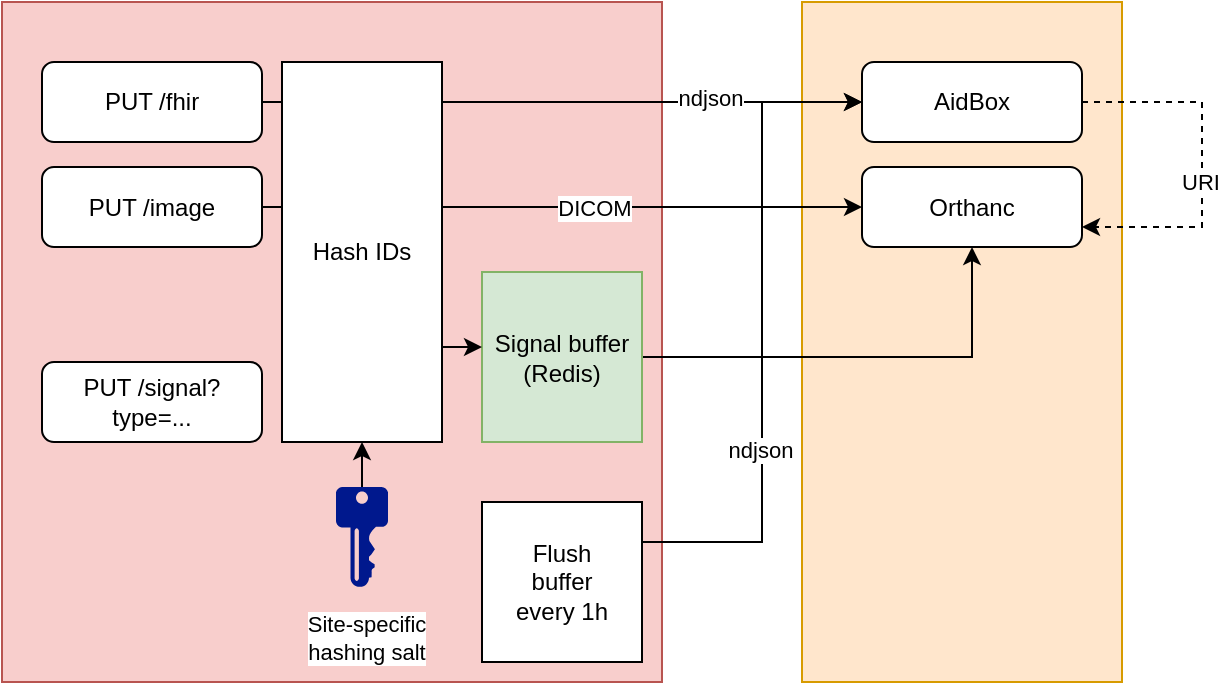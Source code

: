 <mxfile version="17.4.0" type="github">
  <diagram id="kB0L_LBbq_Od7LeM9ER5" name="Page-1">
    <mxGraphModel dx="1482" dy="910" grid="1" gridSize="10" guides="1" tooltips="1" connect="1" arrows="1" fold="1" page="1" pageScale="1" pageWidth="1100" pageHeight="850" math="0" shadow="0">
      <root>
        <mxCell id="0" />
        <mxCell id="1" parent="0" />
        <mxCell id="aw1Xjff3ypX7XEzYh5pD-27" value="" style="rounded=0;whiteSpace=wrap;html=1;fillColor=#ffe6cc;strokeColor=#d79b00;" parent="1" vertex="1">
          <mxGeometry x="960" y="100" width="160" height="340" as="geometry" />
        </mxCell>
        <mxCell id="aw1Xjff3ypX7XEzYh5pD-9" value="&lt;meta charset=&quot;utf-8&quot;&gt;&lt;span style=&quot;color: rgb(0, 0, 0); font-family: helvetica; font-size: 12px; font-style: normal; font-weight: 400; letter-spacing: normal; text-align: center; text-indent: 0px; text-transform: none; word-spacing: 0px; background-color: rgb(248, 249, 250); display: inline; float: none;&quot;&gt;Hash IDs&lt;/span&gt;" style="rounded=0;whiteSpace=wrap;html=1;fillColor=#f8cecc;strokeColor=#b85450;" parent="1" vertex="1">
          <mxGeometry x="560" y="100" width="330" height="340" as="geometry" />
        </mxCell>
        <mxCell id="aw1Xjff3ypX7XEzYh5pD-31" style="edgeStyle=orthogonalEdgeStyle;rounded=0;orthogonalLoop=1;jettySize=auto;html=1;exitX=1;exitY=0.5;exitDx=0;exitDy=0;" parent="1" source="aw1Xjff3ypX7XEzYh5pD-12" target="aw1Xjff3ypX7XEzYh5pD-28" edge="1">
          <mxGeometry relative="1" as="geometry" />
        </mxCell>
        <mxCell id="aw1Xjff3ypX7XEzYh5pD-51" value="ndjson" style="edgeLabel;html=1;align=center;verticalAlign=middle;resizable=0;points=[];" parent="aw1Xjff3ypX7XEzYh5pD-31" vertex="1" connectable="0">
          <mxGeometry x="0.467" y="2" relative="1" as="geometry">
            <mxPoint x="4" as="offset" />
          </mxGeometry>
        </mxCell>
        <mxCell id="aw1Xjff3ypX7XEzYh5pD-12" value="PUT /fhir" style="rounded=1;whiteSpace=wrap;html=1;" parent="1" vertex="1">
          <mxGeometry x="580" y="130" width="110" height="40" as="geometry" />
        </mxCell>
        <mxCell id="tC_W04RjwTq3j-AX2zUA-2" style="edgeStyle=orthogonalEdgeStyle;rounded=0;orthogonalLoop=1;jettySize=auto;html=1;exitX=1;exitY=0.5;exitDx=0;exitDy=0;entryX=0;entryY=0.5;entryDx=0;entryDy=0;" edge="1" parent="1" source="aw1Xjff3ypX7XEzYh5pD-20" target="aw1Xjff3ypX7XEzYh5pD-32">
          <mxGeometry relative="1" as="geometry" />
        </mxCell>
        <mxCell id="tC_W04RjwTq3j-AX2zUA-10" value="DICOM" style="edgeLabel;html=1;align=center;verticalAlign=middle;resizable=0;points=[];" vertex="1" connectable="0" parent="tC_W04RjwTq3j-AX2zUA-2">
          <mxGeometry x="0.104" relative="1" as="geometry">
            <mxPoint as="offset" />
          </mxGeometry>
        </mxCell>
        <mxCell id="aw1Xjff3ypX7XEzYh5pD-20" value="PUT /image" style="rounded=1;whiteSpace=wrap;html=1;" parent="1" vertex="1">
          <mxGeometry x="580" y="182.5" width="110" height="40" as="geometry" />
        </mxCell>
        <mxCell id="aw1Xjff3ypX7XEzYh5pD-22" value="PUT /signal?type=..." style="rounded=1;whiteSpace=wrap;html=1;" parent="1" vertex="1">
          <mxGeometry x="580" y="280" width="110" height="40" as="geometry" />
        </mxCell>
        <mxCell id="tC_W04RjwTq3j-AX2zUA-9" style="edgeStyle=orthogonalEdgeStyle;rounded=0;orthogonalLoop=1;jettySize=auto;html=1;exitX=1;exitY=0.5;exitDx=0;exitDy=0;" edge="1" parent="1" source="aw1Xjff3ypX7XEzYh5pD-24" target="aw1Xjff3ypX7XEzYh5pD-32">
          <mxGeometry relative="1" as="geometry" />
        </mxCell>
        <mxCell id="aw1Xjff3ypX7XEzYh5pD-24" value="Signal buffer (Redis)" style="rounded=0;whiteSpace=wrap;html=1;fillColor=#d5e8d4;strokeColor=#82b366;" parent="1" vertex="1">
          <mxGeometry x="800" y="235" width="80" height="85" as="geometry" />
        </mxCell>
        <mxCell id="aw1Xjff3ypX7XEzYh5pD-56" style="edgeStyle=orthogonalEdgeStyle;rounded=0;orthogonalLoop=1;jettySize=auto;html=1;exitX=1;exitY=0.5;exitDx=0;exitDy=0;entryX=1;entryY=0.75;entryDx=0;entryDy=0;dashed=1;" parent="1" source="aw1Xjff3ypX7XEzYh5pD-28" target="aw1Xjff3ypX7XEzYh5pD-32" edge="1">
          <mxGeometry relative="1" as="geometry">
            <Array as="points">
              <mxPoint x="1160" y="150" />
              <mxPoint x="1160" y="213" />
            </Array>
          </mxGeometry>
        </mxCell>
        <mxCell id="aw1Xjff3ypX7XEzYh5pD-59" value="URI" style="edgeLabel;html=1;align=center;verticalAlign=middle;resizable=0;points=[];" parent="aw1Xjff3ypX7XEzYh5pD-56" vertex="1" connectable="0">
          <mxGeometry x="0.096" y="-1" relative="1" as="geometry">
            <mxPoint as="offset" />
          </mxGeometry>
        </mxCell>
        <mxCell id="aw1Xjff3ypX7XEzYh5pD-28" value="AidBox" style="rounded=1;whiteSpace=wrap;html=1;" parent="1" vertex="1">
          <mxGeometry x="990" y="130" width="110" height="40" as="geometry" />
        </mxCell>
        <mxCell id="tC_W04RjwTq3j-AX2zUA-8" style="edgeStyle=orthogonalEdgeStyle;rounded=0;orthogonalLoop=1;jettySize=auto;html=1;exitX=1;exitY=0.75;exitDx=0;exitDy=0;" edge="1" parent="1" source="aw1Xjff3ypX7XEzYh5pD-30" target="aw1Xjff3ypX7XEzYh5pD-24">
          <mxGeometry relative="1" as="geometry">
            <Array as="points">
              <mxPoint x="800" y="273" />
              <mxPoint x="800" y="278" />
            </Array>
          </mxGeometry>
        </mxCell>
        <mxCell id="aw1Xjff3ypX7XEzYh5pD-30" value="Hash IDs" style="rounded=0;whiteSpace=wrap;html=1;" parent="1" vertex="1">
          <mxGeometry x="700" y="130" width="80" height="190" as="geometry" />
        </mxCell>
        <mxCell id="aw1Xjff3ypX7XEzYh5pD-32" value="Orthanc" style="rounded=1;whiteSpace=wrap;html=1;" parent="1" vertex="1">
          <mxGeometry x="990" y="182.5" width="110" height="40" as="geometry" />
        </mxCell>
        <mxCell id="aw1Xjff3ypX7XEzYh5pD-42" style="edgeStyle=orthogonalEdgeStyle;rounded=0;orthogonalLoop=1;jettySize=auto;html=1;exitX=1;exitY=0.25;exitDx=0;exitDy=0;entryX=0;entryY=0.5;entryDx=0;entryDy=0;" parent="1" source="aw1Xjff3ypX7XEzYh5pD-37" target="aw1Xjff3ypX7XEzYh5pD-28" edge="1">
          <mxGeometry relative="1" as="geometry">
            <Array as="points">
              <mxPoint x="940" y="370" />
              <mxPoint x="940" y="150" />
            </Array>
          </mxGeometry>
        </mxCell>
        <mxCell id="aw1Xjff3ypX7XEzYh5pD-43" value="ndjson" style="edgeLabel;html=1;align=center;verticalAlign=middle;resizable=0;points=[];" parent="aw1Xjff3ypX7XEzYh5pD-42" vertex="1" connectable="0">
          <mxGeometry x="-0.352" y="-2" relative="1" as="geometry">
            <mxPoint x="-3" y="1" as="offset" />
          </mxGeometry>
        </mxCell>
        <mxCell id="aw1Xjff3ypX7XEzYh5pD-37" value="Flush&lt;br&gt;buffer&lt;br&gt;every 1h" style="rounded=0;whiteSpace=wrap;html=1;" parent="1" vertex="1">
          <mxGeometry x="800" y="350" width="80" height="80" as="geometry" />
        </mxCell>
        <mxCell id="aw1Xjff3ypX7XEzYh5pD-49" style="edgeStyle=orthogonalEdgeStyle;rounded=0;orthogonalLoop=1;jettySize=auto;html=1;exitX=0.5;exitY=0;exitDx=0;exitDy=0;exitPerimeter=0;" parent="1" source="aw1Xjff3ypX7XEzYh5pD-46" target="aw1Xjff3ypX7XEzYh5pD-30" edge="1">
          <mxGeometry relative="1" as="geometry" />
        </mxCell>
        <mxCell id="aw1Xjff3ypX7XEzYh5pD-46" value="" style="sketch=0;aspect=fixed;pointerEvents=1;shadow=0;dashed=0;html=1;strokeColor=none;labelPosition=center;verticalLabelPosition=bottom;verticalAlign=top;align=center;fillColor=#00188D;shape=mxgraph.mscae.enterprise.key_permissions" parent="1" vertex="1">
          <mxGeometry x="727" y="342.5" width="26" height="50" as="geometry" />
        </mxCell>
        <mxCell id="aw1Xjff3ypX7XEzYh5pD-48" value="Site-specific&lt;br&gt;hashing salt" style="edgeLabel;html=1;align=center;verticalAlign=middle;resizable=0;points=[];" parent="1" vertex="1" connectable="0">
          <mxGeometry x="926" y="400" as="geometry">
            <mxPoint x="-184" y="18" as="offset" />
          </mxGeometry>
        </mxCell>
      </root>
    </mxGraphModel>
  </diagram>
</mxfile>
